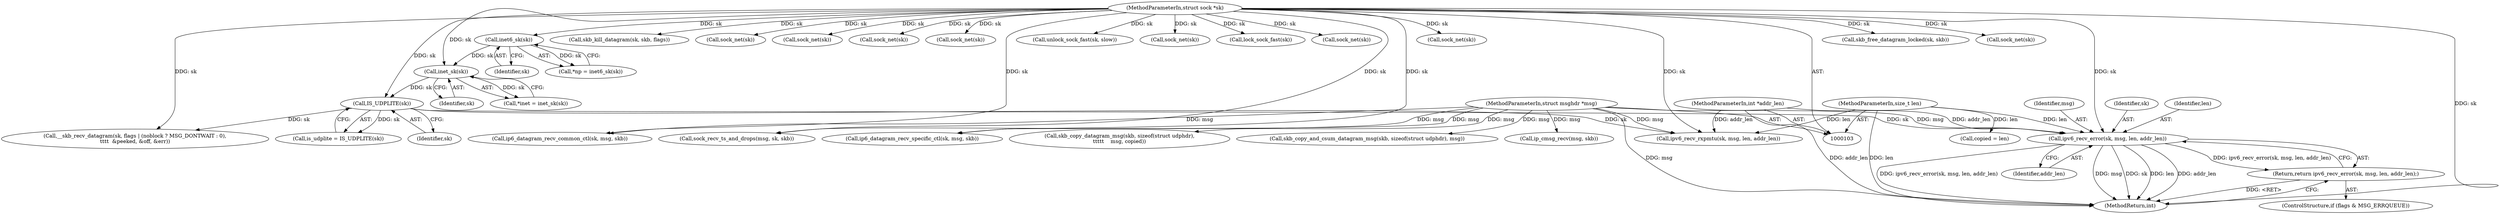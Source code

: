 digraph "0_linux_beb39db59d14990e401e235faf66a6b9b31240b0_0@pointer" {
"1000142" [label="(Call,ipv6_recv_error(sk, msg, len, addr_len))"];
"1000133" [label="(Call,IS_UDPLITE(sk))"];
"1000119" [label="(Call,inet_sk(sk))"];
"1000114" [label="(Call,inet6_sk(sk))"];
"1000104" [label="(MethodParameterIn,struct sock *sk)"];
"1000105" [label="(MethodParameterIn,struct msghdr *msg)"];
"1000106" [label="(MethodParameterIn,size_t len)"];
"1000109" [label="(MethodParameterIn,int *addr_len)"];
"1000141" [label="(Return,return ipv6_recv_error(sk, msg, len, addr_len);)"];
"1000436" [label="(Call,skb_kill_datagram(sk, skb, flags))"];
"1000287" [label="(Call,sock_net(sk))"];
"1000445" [label="(Call,sock_net(sk))"];
"1000462" [label="(Call,sock_net(sk))"];
"1000281" [label="(Call,sock_net(sk))"];
"1000143" [label="(Identifier,sk)"];
"1000194" [label="(Call,copied = len)"];
"1000386" [label="(Call,ip6_datagram_recv_common_ctl(sk, msg, skb))"];
"1000137" [label="(ControlStructure,if (flags & MSG_ERRQUEUE))"];
"1000104" [label="(MethodParameterIn,struct sock *sk)"];
"1000117" [label="(Call,*inet = inet_sk(sk))"];
"1000141" [label="(Return,return ipv6_recv_error(sk, msg, len, addr_len);)"];
"1000109" [label="(MethodParameterIn,int *addr_len)"];
"1000466" [label="(Call,unlock_sock_fast(sk, slow))"];
"1000251" [label="(Call,skb_copy_and_csum_datagram_msg(skb, sizeof(struct udphdr), msg))"];
"1000305" [label="(Call,sock_net(sk))"];
"1000120" [label="(Identifier,sk)"];
"1000432" [label="(Call,lock_sock_fast(sk))"];
"1000142" [label="(Call,ipv6_recv_error(sk, msg, len, addr_len))"];
"1000119" [label="(Call,inet_sk(sk))"];
"1000457" [label="(Call,sock_net(sk))"];
"1000309" [label="(Call,sock_recv_ts_and_drops(msg, sk, skb))"];
"1000160" [label="(Call,ipv6_recv_rxpmtu(sk, msg, len, addr_len))"];
"1000299" [label="(Call,sock_net(sk))"];
"1000146" [label="(Identifier,addr_len)"];
"1000133" [label="(Call,IS_UDPLITE(sk))"];
"1000131" [label="(Call,is_udplite = IS_UDPLITE(sk))"];
"1000112" [label="(Call,*np = inet6_sk(sk))"];
"1000168" [label="(Call,__skb_recv_datagram(sk, flags | (noblock ? MSG_DONTWAIT : 0),\n\t\t\t\t  &peeked, &off, &err))"];
"1000106" [label="(MethodParameterIn,size_t len)"];
"1000476" [label="(MethodReturn,int)"];
"1000423" [label="(Call,skb_free_datagram_locked(sk, skb))"];
"1000397" [label="(Call,ip_cmsg_recv(msg, skb))"];
"1000241" [label="(Call,skb_copy_datagram_msg(skb, sizeof(struct udphdr),\n\t\t\t\t\t    msg, copied))"];
"1000115" [label="(Identifier,sk)"];
"1000450" [label="(Call,sock_net(sk))"];
"1000134" [label="(Identifier,sk)"];
"1000408" [label="(Call,ip6_datagram_recv_specific_ctl(sk, msg, skb))"];
"1000114" [label="(Call,inet6_sk(sk))"];
"1000145" [label="(Identifier,len)"];
"1000105" [label="(MethodParameterIn,struct msghdr *msg)"];
"1000144" [label="(Identifier,msg)"];
"1000142" -> "1000141"  [label="AST: "];
"1000142" -> "1000146"  [label="CFG: "];
"1000143" -> "1000142"  [label="AST: "];
"1000144" -> "1000142"  [label="AST: "];
"1000145" -> "1000142"  [label="AST: "];
"1000146" -> "1000142"  [label="AST: "];
"1000141" -> "1000142"  [label="CFG: "];
"1000142" -> "1000476"  [label="DDG: ipv6_recv_error(sk, msg, len, addr_len)"];
"1000142" -> "1000476"  [label="DDG: msg"];
"1000142" -> "1000476"  [label="DDG: sk"];
"1000142" -> "1000476"  [label="DDG: len"];
"1000142" -> "1000476"  [label="DDG: addr_len"];
"1000142" -> "1000141"  [label="DDG: ipv6_recv_error(sk, msg, len, addr_len)"];
"1000133" -> "1000142"  [label="DDG: sk"];
"1000104" -> "1000142"  [label="DDG: sk"];
"1000105" -> "1000142"  [label="DDG: msg"];
"1000106" -> "1000142"  [label="DDG: len"];
"1000109" -> "1000142"  [label="DDG: addr_len"];
"1000133" -> "1000131"  [label="AST: "];
"1000133" -> "1000134"  [label="CFG: "];
"1000134" -> "1000133"  [label="AST: "];
"1000131" -> "1000133"  [label="CFG: "];
"1000133" -> "1000131"  [label="DDG: sk"];
"1000119" -> "1000133"  [label="DDG: sk"];
"1000104" -> "1000133"  [label="DDG: sk"];
"1000133" -> "1000160"  [label="DDG: sk"];
"1000133" -> "1000168"  [label="DDG: sk"];
"1000119" -> "1000117"  [label="AST: "];
"1000119" -> "1000120"  [label="CFG: "];
"1000120" -> "1000119"  [label="AST: "];
"1000117" -> "1000119"  [label="CFG: "];
"1000119" -> "1000117"  [label="DDG: sk"];
"1000114" -> "1000119"  [label="DDG: sk"];
"1000104" -> "1000119"  [label="DDG: sk"];
"1000114" -> "1000112"  [label="AST: "];
"1000114" -> "1000115"  [label="CFG: "];
"1000115" -> "1000114"  [label="AST: "];
"1000112" -> "1000114"  [label="CFG: "];
"1000114" -> "1000112"  [label="DDG: sk"];
"1000104" -> "1000114"  [label="DDG: sk"];
"1000104" -> "1000103"  [label="AST: "];
"1000104" -> "1000476"  [label="DDG: sk"];
"1000104" -> "1000160"  [label="DDG: sk"];
"1000104" -> "1000168"  [label="DDG: sk"];
"1000104" -> "1000281"  [label="DDG: sk"];
"1000104" -> "1000287"  [label="DDG: sk"];
"1000104" -> "1000299"  [label="DDG: sk"];
"1000104" -> "1000305"  [label="DDG: sk"];
"1000104" -> "1000309"  [label="DDG: sk"];
"1000104" -> "1000386"  [label="DDG: sk"];
"1000104" -> "1000408"  [label="DDG: sk"];
"1000104" -> "1000423"  [label="DDG: sk"];
"1000104" -> "1000432"  [label="DDG: sk"];
"1000104" -> "1000436"  [label="DDG: sk"];
"1000104" -> "1000445"  [label="DDG: sk"];
"1000104" -> "1000450"  [label="DDG: sk"];
"1000104" -> "1000457"  [label="DDG: sk"];
"1000104" -> "1000462"  [label="DDG: sk"];
"1000104" -> "1000466"  [label="DDG: sk"];
"1000105" -> "1000103"  [label="AST: "];
"1000105" -> "1000476"  [label="DDG: msg"];
"1000105" -> "1000160"  [label="DDG: msg"];
"1000105" -> "1000241"  [label="DDG: msg"];
"1000105" -> "1000251"  [label="DDG: msg"];
"1000105" -> "1000309"  [label="DDG: msg"];
"1000105" -> "1000386"  [label="DDG: msg"];
"1000105" -> "1000397"  [label="DDG: msg"];
"1000105" -> "1000408"  [label="DDG: msg"];
"1000106" -> "1000103"  [label="AST: "];
"1000106" -> "1000476"  [label="DDG: len"];
"1000106" -> "1000160"  [label="DDG: len"];
"1000106" -> "1000194"  [label="DDG: len"];
"1000109" -> "1000103"  [label="AST: "];
"1000109" -> "1000476"  [label="DDG: addr_len"];
"1000109" -> "1000160"  [label="DDG: addr_len"];
"1000141" -> "1000137"  [label="AST: "];
"1000476" -> "1000141"  [label="CFG: "];
"1000141" -> "1000476"  [label="DDG: <RET>"];
}
